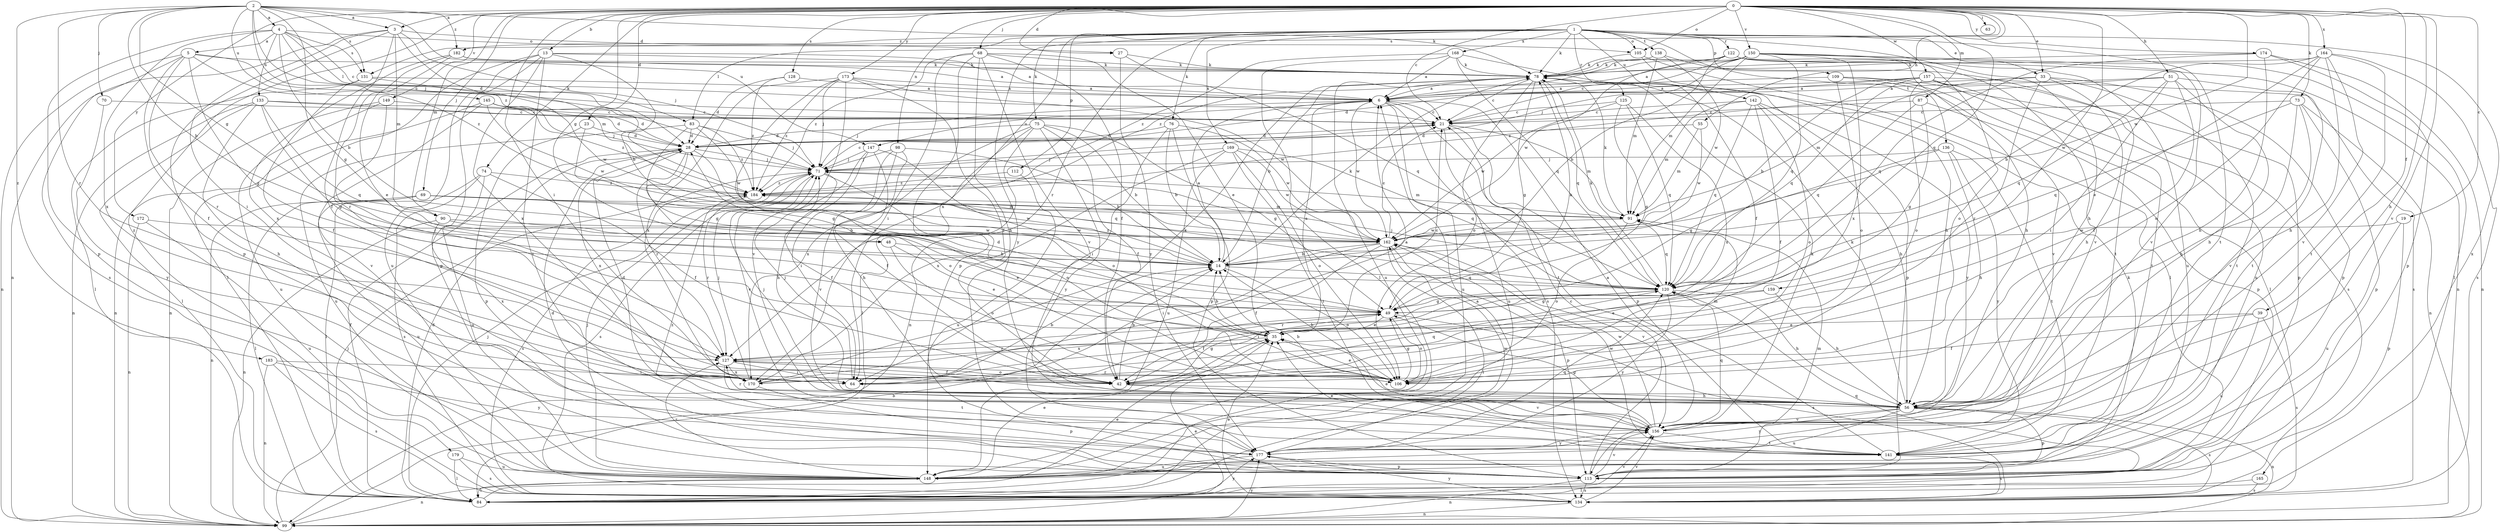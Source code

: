 strict digraph  {
0;
1;
2;
3;
4;
5;
6;
13;
14;
19;
21;
23;
27;
28;
33;
35;
39;
42;
48;
49;
51;
55;
56;
63;
64;
68;
69;
70;
71;
73;
74;
75;
76;
78;
83;
84;
87;
90;
91;
98;
99;
105;
106;
109;
112;
113;
120;
122;
125;
127;
128;
131;
133;
134;
136;
138;
141;
142;
145;
147;
148;
149;
150;
156;
157;
159;
162;
164;
165;
168;
169;
170;
172;
173;
174;
177;
179;
182;
183;
184;
0 -> 3  [label=a];
0 -> 13  [label=b];
0 -> 19  [label=c];
0 -> 21  [label=c];
0 -> 23  [label=d];
0 -> 27  [label=d];
0 -> 33  [label=e];
0 -> 39  [label=f];
0 -> 48  [label=g];
0 -> 51  [label=h];
0 -> 55  [label=h];
0 -> 56  [label=h];
0 -> 63  [label=i];
0 -> 64  [label=i];
0 -> 68  [label=j];
0 -> 69  [label=j];
0 -> 73  [label=k];
0 -> 74  [label=k];
0 -> 87  [label=m];
0 -> 90  [label=m];
0 -> 98  [label=n];
0 -> 105  [label=o];
0 -> 120  [label=q];
0 -> 128  [label=s];
0 -> 131  [label=s];
0 -> 149  [label=v];
0 -> 150  [label=v];
0 -> 156  [label=v];
0 -> 157  [label=w];
0 -> 159  [label=w];
0 -> 162  [label=w];
0 -> 164  [label=x];
0 -> 172  [label=y];
0 -> 173  [label=y];
0 -> 174  [label=y];
0 -> 179  [label=z];
1 -> 33  [label=e];
1 -> 56  [label=h];
1 -> 75  [label=k];
1 -> 76  [label=k];
1 -> 78  [label=k];
1 -> 83  [label=l];
1 -> 105  [label=o];
1 -> 109  [label=p];
1 -> 112  [label=p];
1 -> 122  [label=r];
1 -> 125  [label=r];
1 -> 127  [label=r];
1 -> 136  [label=t];
1 -> 138  [label=t];
1 -> 141  [label=t];
1 -> 142  [label=u];
1 -> 165  [label=x];
1 -> 168  [label=x];
1 -> 169  [label=x];
1 -> 170  [label=x];
1 -> 177  [label=y];
1 -> 182  [label=z];
2 -> 3  [label=a];
2 -> 4  [label=a];
2 -> 14  [label=b];
2 -> 48  [label=g];
2 -> 49  [label=g];
2 -> 70  [label=j];
2 -> 71  [label=j];
2 -> 78  [label=k];
2 -> 127  [label=r];
2 -> 131  [label=s];
2 -> 145  [label=u];
2 -> 147  [label=u];
2 -> 182  [label=z];
2 -> 183  [label=z];
2 -> 184  [label=z];
3 -> 27  [label=d];
3 -> 42  [label=f];
3 -> 64  [label=i];
3 -> 71  [label=j];
3 -> 90  [label=m];
3 -> 91  [label=m];
3 -> 99  [label=n];
3 -> 113  [label=p];
4 -> 5  [label=a];
4 -> 14  [label=b];
4 -> 21  [label=c];
4 -> 28  [label=d];
4 -> 83  [label=l];
4 -> 105  [label=o];
4 -> 113  [label=p];
4 -> 131  [label=s];
4 -> 133  [label=s];
4 -> 170  [label=x];
5 -> 21  [label=c];
5 -> 42  [label=f];
5 -> 49  [label=g];
5 -> 78  [label=k];
5 -> 99  [label=n];
5 -> 127  [label=r];
5 -> 134  [label=s];
5 -> 184  [label=z];
6 -> 21  [label=c];
6 -> 71  [label=j];
6 -> 134  [label=s];
6 -> 141  [label=t];
6 -> 147  [label=u];
6 -> 148  [label=u];
6 -> 162  [label=w];
13 -> 6  [label=a];
13 -> 14  [label=b];
13 -> 78  [label=k];
13 -> 84  [label=l];
13 -> 113  [label=p];
13 -> 141  [label=t];
13 -> 148  [label=u];
13 -> 170  [label=x];
14 -> 6  [label=a];
14 -> 78  [label=k];
14 -> 106  [label=o];
14 -> 120  [label=q];
14 -> 184  [label=z];
19 -> 113  [label=p];
19 -> 148  [label=u];
19 -> 162  [label=w];
21 -> 28  [label=d];
21 -> 91  [label=m];
21 -> 113  [label=p];
21 -> 148  [label=u];
23 -> 28  [label=d];
23 -> 49  [label=g];
23 -> 113  [label=p];
27 -> 78  [label=k];
27 -> 120  [label=q];
27 -> 177  [label=y];
28 -> 71  [label=j];
28 -> 106  [label=o];
28 -> 120  [label=q];
28 -> 127  [label=r];
28 -> 170  [label=x];
28 -> 84  [label=f];
33 -> 6  [label=a];
33 -> 56  [label=h];
33 -> 91  [label=m];
33 -> 113  [label=p];
33 -> 127  [label=r];
33 -> 141  [label=t];
35 -> 6  [label=a];
35 -> 14  [label=b];
35 -> 21  [label=c];
35 -> 28  [label=d];
35 -> 127  [label=r];
39 -> 35  [label=e];
39 -> 42  [label=f];
39 -> 134  [label=s];
39 -> 148  [label=u];
42 -> 14  [label=b];
42 -> 49  [label=g];
42 -> 56  [label=h];
42 -> 120  [label=q];
42 -> 156  [label=v];
48 -> 14  [label=b];
48 -> 35  [label=e];
48 -> 106  [label=o];
49 -> 35  [label=e];
49 -> 42  [label=f];
49 -> 78  [label=k];
49 -> 106  [label=o];
49 -> 134  [label=s];
49 -> 170  [label=x];
51 -> 6  [label=a];
51 -> 42  [label=f];
51 -> 56  [label=h];
51 -> 64  [label=i];
51 -> 120  [label=q];
51 -> 141  [label=t];
51 -> 184  [label=z];
55 -> 28  [label=d];
55 -> 91  [label=m];
55 -> 162  [label=w];
56 -> 14  [label=b];
56 -> 28  [label=d];
56 -> 71  [label=j];
56 -> 78  [label=k];
56 -> 99  [label=n];
56 -> 113  [label=p];
56 -> 127  [label=r];
56 -> 134  [label=s];
56 -> 148  [label=u];
56 -> 156  [label=v];
56 -> 177  [label=y];
64 -> 14  [label=b];
64 -> 71  [label=j];
68 -> 35  [label=e];
68 -> 42  [label=f];
68 -> 56  [label=h];
68 -> 64  [label=i];
68 -> 78  [label=k];
68 -> 113  [label=p];
68 -> 156  [label=v];
68 -> 184  [label=z];
69 -> 14  [label=b];
69 -> 84  [label=l];
69 -> 91  [label=m];
69 -> 99  [label=n];
69 -> 148  [label=u];
69 -> 162  [label=w];
70 -> 21  [label=c];
70 -> 177  [label=y];
71 -> 21  [label=c];
71 -> 42  [label=f];
71 -> 91  [label=m];
71 -> 106  [label=o];
71 -> 134  [label=s];
71 -> 184  [label=z];
73 -> 21  [label=c];
73 -> 56  [label=h];
73 -> 99  [label=n];
73 -> 113  [label=p];
73 -> 120  [label=q];
73 -> 156  [label=v];
74 -> 42  [label=f];
74 -> 84  [label=l];
74 -> 134  [label=s];
74 -> 148  [label=u];
74 -> 184  [label=z];
75 -> 14  [label=b];
75 -> 28  [label=d];
75 -> 42  [label=f];
75 -> 49  [label=g];
75 -> 84  [label=l];
75 -> 99  [label=n];
75 -> 170  [label=x];
75 -> 177  [label=y];
76 -> 14  [label=b];
76 -> 28  [label=d];
76 -> 64  [label=i];
76 -> 113  [label=p];
76 -> 162  [label=w];
78 -> 6  [label=a];
78 -> 14  [label=b];
78 -> 21  [label=c];
78 -> 49  [label=g];
78 -> 106  [label=o];
78 -> 113  [label=p];
78 -> 120  [label=q];
78 -> 148  [label=u];
83 -> 28  [label=d];
83 -> 49  [label=g];
83 -> 71  [label=j];
83 -> 148  [label=u];
83 -> 162  [label=w];
83 -> 184  [label=z];
84 -> 6  [label=a];
84 -> 28  [label=d];
84 -> 35  [label=e];
84 -> 71  [label=j];
84 -> 120  [label=q];
84 -> 156  [label=v];
84 -> 177  [label=y];
87 -> 21  [label=c];
87 -> 49  [label=g];
87 -> 113  [label=p];
87 -> 120  [label=q];
90 -> 35  [label=e];
90 -> 99  [label=n];
90 -> 162  [label=w];
90 -> 170  [label=x];
91 -> 78  [label=k];
91 -> 106  [label=o];
91 -> 120  [label=q];
91 -> 162  [label=w];
98 -> 14  [label=b];
98 -> 56  [label=h];
98 -> 64  [label=i];
98 -> 71  [label=j];
98 -> 156  [label=v];
99 -> 14  [label=b];
99 -> 35  [label=e];
99 -> 71  [label=j];
99 -> 177  [label=y];
105 -> 56  [label=h];
105 -> 78  [label=k];
105 -> 84  [label=l];
106 -> 14  [label=b];
106 -> 35  [label=e];
106 -> 49  [label=g];
106 -> 91  [label=m];
106 -> 127  [label=r];
109 -> 6  [label=a];
109 -> 84  [label=l];
109 -> 106  [label=o];
109 -> 134  [label=s];
109 -> 156  [label=v];
112 -> 148  [label=u];
112 -> 184  [label=z];
113 -> 21  [label=c];
113 -> 28  [label=d];
113 -> 78  [label=k];
113 -> 91  [label=m];
113 -> 99  [label=n];
113 -> 134  [label=s];
113 -> 156  [label=v];
120 -> 49  [label=g];
120 -> 56  [label=h];
120 -> 64  [label=i];
120 -> 71  [label=j];
120 -> 78  [label=k];
120 -> 127  [label=r];
120 -> 177  [label=y];
122 -> 14  [label=b];
122 -> 56  [label=h];
122 -> 78  [label=k];
122 -> 99  [label=n];
122 -> 148  [label=u];
122 -> 156  [label=v];
122 -> 162  [label=w];
122 -> 184  [label=z];
125 -> 21  [label=c];
125 -> 49  [label=g];
125 -> 120  [label=q];
125 -> 162  [label=w];
125 -> 170  [label=x];
127 -> 42  [label=f];
127 -> 64  [label=i];
127 -> 106  [label=o];
127 -> 141  [label=t];
127 -> 170  [label=x];
128 -> 6  [label=a];
128 -> 28  [label=d];
128 -> 184  [label=z];
131 -> 6  [label=a];
131 -> 42  [label=f];
131 -> 84  [label=l];
131 -> 162  [label=w];
133 -> 21  [label=c];
133 -> 28  [label=d];
133 -> 49  [label=g];
133 -> 56  [label=h];
133 -> 84  [label=l];
133 -> 99  [label=n];
133 -> 120  [label=q];
134 -> 35  [label=e];
134 -> 99  [label=n];
134 -> 156  [label=v];
134 -> 177  [label=y];
136 -> 49  [label=g];
136 -> 56  [label=h];
136 -> 71  [label=j];
136 -> 141  [label=t];
136 -> 177  [label=y];
138 -> 78  [label=k];
138 -> 91  [label=m];
138 -> 141  [label=t];
138 -> 162  [label=w];
141 -> 6  [label=a];
141 -> 35  [label=e];
141 -> 134  [label=s];
141 -> 162  [label=w];
142 -> 21  [label=c];
142 -> 42  [label=f];
142 -> 56  [label=h];
142 -> 91  [label=m];
142 -> 106  [label=o];
142 -> 120  [label=q];
142 -> 177  [label=y];
145 -> 21  [label=c];
145 -> 28  [label=d];
145 -> 71  [label=j];
145 -> 99  [label=n];
145 -> 156  [label=v];
145 -> 162  [label=w];
145 -> 184  [label=z];
147 -> 42  [label=f];
147 -> 56  [label=h];
147 -> 71  [label=j];
147 -> 106  [label=o];
147 -> 156  [label=v];
148 -> 35  [label=e];
148 -> 71  [label=j];
148 -> 84  [label=l];
148 -> 99  [label=n];
148 -> 127  [label=r];
149 -> 21  [label=c];
149 -> 99  [label=n];
149 -> 127  [label=r];
149 -> 148  [label=u];
150 -> 6  [label=a];
150 -> 21  [label=c];
150 -> 71  [label=j];
150 -> 78  [label=k];
150 -> 84  [label=l];
150 -> 91  [label=m];
150 -> 106  [label=o];
150 -> 120  [label=q];
150 -> 156  [label=v];
150 -> 170  [label=x];
156 -> 35  [label=e];
156 -> 49  [label=g];
156 -> 78  [label=k];
156 -> 120  [label=q];
156 -> 141  [label=t];
156 -> 162  [label=w];
156 -> 177  [label=y];
157 -> 6  [label=a];
157 -> 14  [label=b];
157 -> 28  [label=d];
157 -> 106  [label=o];
157 -> 113  [label=p];
157 -> 120  [label=q];
157 -> 134  [label=s];
157 -> 141  [label=t];
157 -> 148  [label=u];
159 -> 35  [label=e];
159 -> 49  [label=g];
159 -> 56  [label=h];
162 -> 14  [label=b];
162 -> 21  [label=c];
162 -> 42  [label=f];
162 -> 64  [label=i];
162 -> 84  [label=l];
162 -> 113  [label=p];
162 -> 156  [label=v];
164 -> 14  [label=b];
164 -> 35  [label=e];
164 -> 56  [label=h];
164 -> 78  [label=k];
164 -> 106  [label=o];
164 -> 134  [label=s];
164 -> 141  [label=t];
164 -> 156  [label=v];
165 -> 84  [label=l];
165 -> 134  [label=s];
168 -> 6  [label=a];
168 -> 42  [label=f];
168 -> 78  [label=k];
168 -> 84  [label=l];
168 -> 120  [label=q];
168 -> 184  [label=z];
169 -> 71  [label=j];
169 -> 106  [label=o];
169 -> 120  [label=q];
169 -> 141  [label=t];
169 -> 148  [label=u];
169 -> 162  [label=w];
169 -> 170  [label=x];
170 -> 6  [label=a];
170 -> 71  [label=j];
170 -> 78  [label=k];
170 -> 113  [label=p];
172 -> 99  [label=n];
172 -> 148  [label=u];
172 -> 162  [label=w];
173 -> 6  [label=a];
173 -> 42  [label=f];
173 -> 71  [label=j];
173 -> 106  [label=o];
173 -> 156  [label=v];
173 -> 162  [label=w];
173 -> 170  [label=x];
173 -> 184  [label=z];
174 -> 56  [label=h];
174 -> 78  [label=k];
174 -> 99  [label=n];
174 -> 113  [label=p];
174 -> 120  [label=q];
177 -> 113  [label=p];
177 -> 120  [label=q];
177 -> 148  [label=u];
177 -> 162  [label=w];
177 -> 184  [label=z];
179 -> 84  [label=l];
179 -> 134  [label=s];
179 -> 148  [label=u];
182 -> 6  [label=a];
182 -> 35  [label=e];
182 -> 78  [label=k];
182 -> 127  [label=r];
182 -> 170  [label=x];
183 -> 64  [label=i];
183 -> 99  [label=n];
183 -> 134  [label=s];
183 -> 177  [label=y];
184 -> 91  [label=m];
184 -> 127  [label=r];
184 -> 134  [label=s];
}
